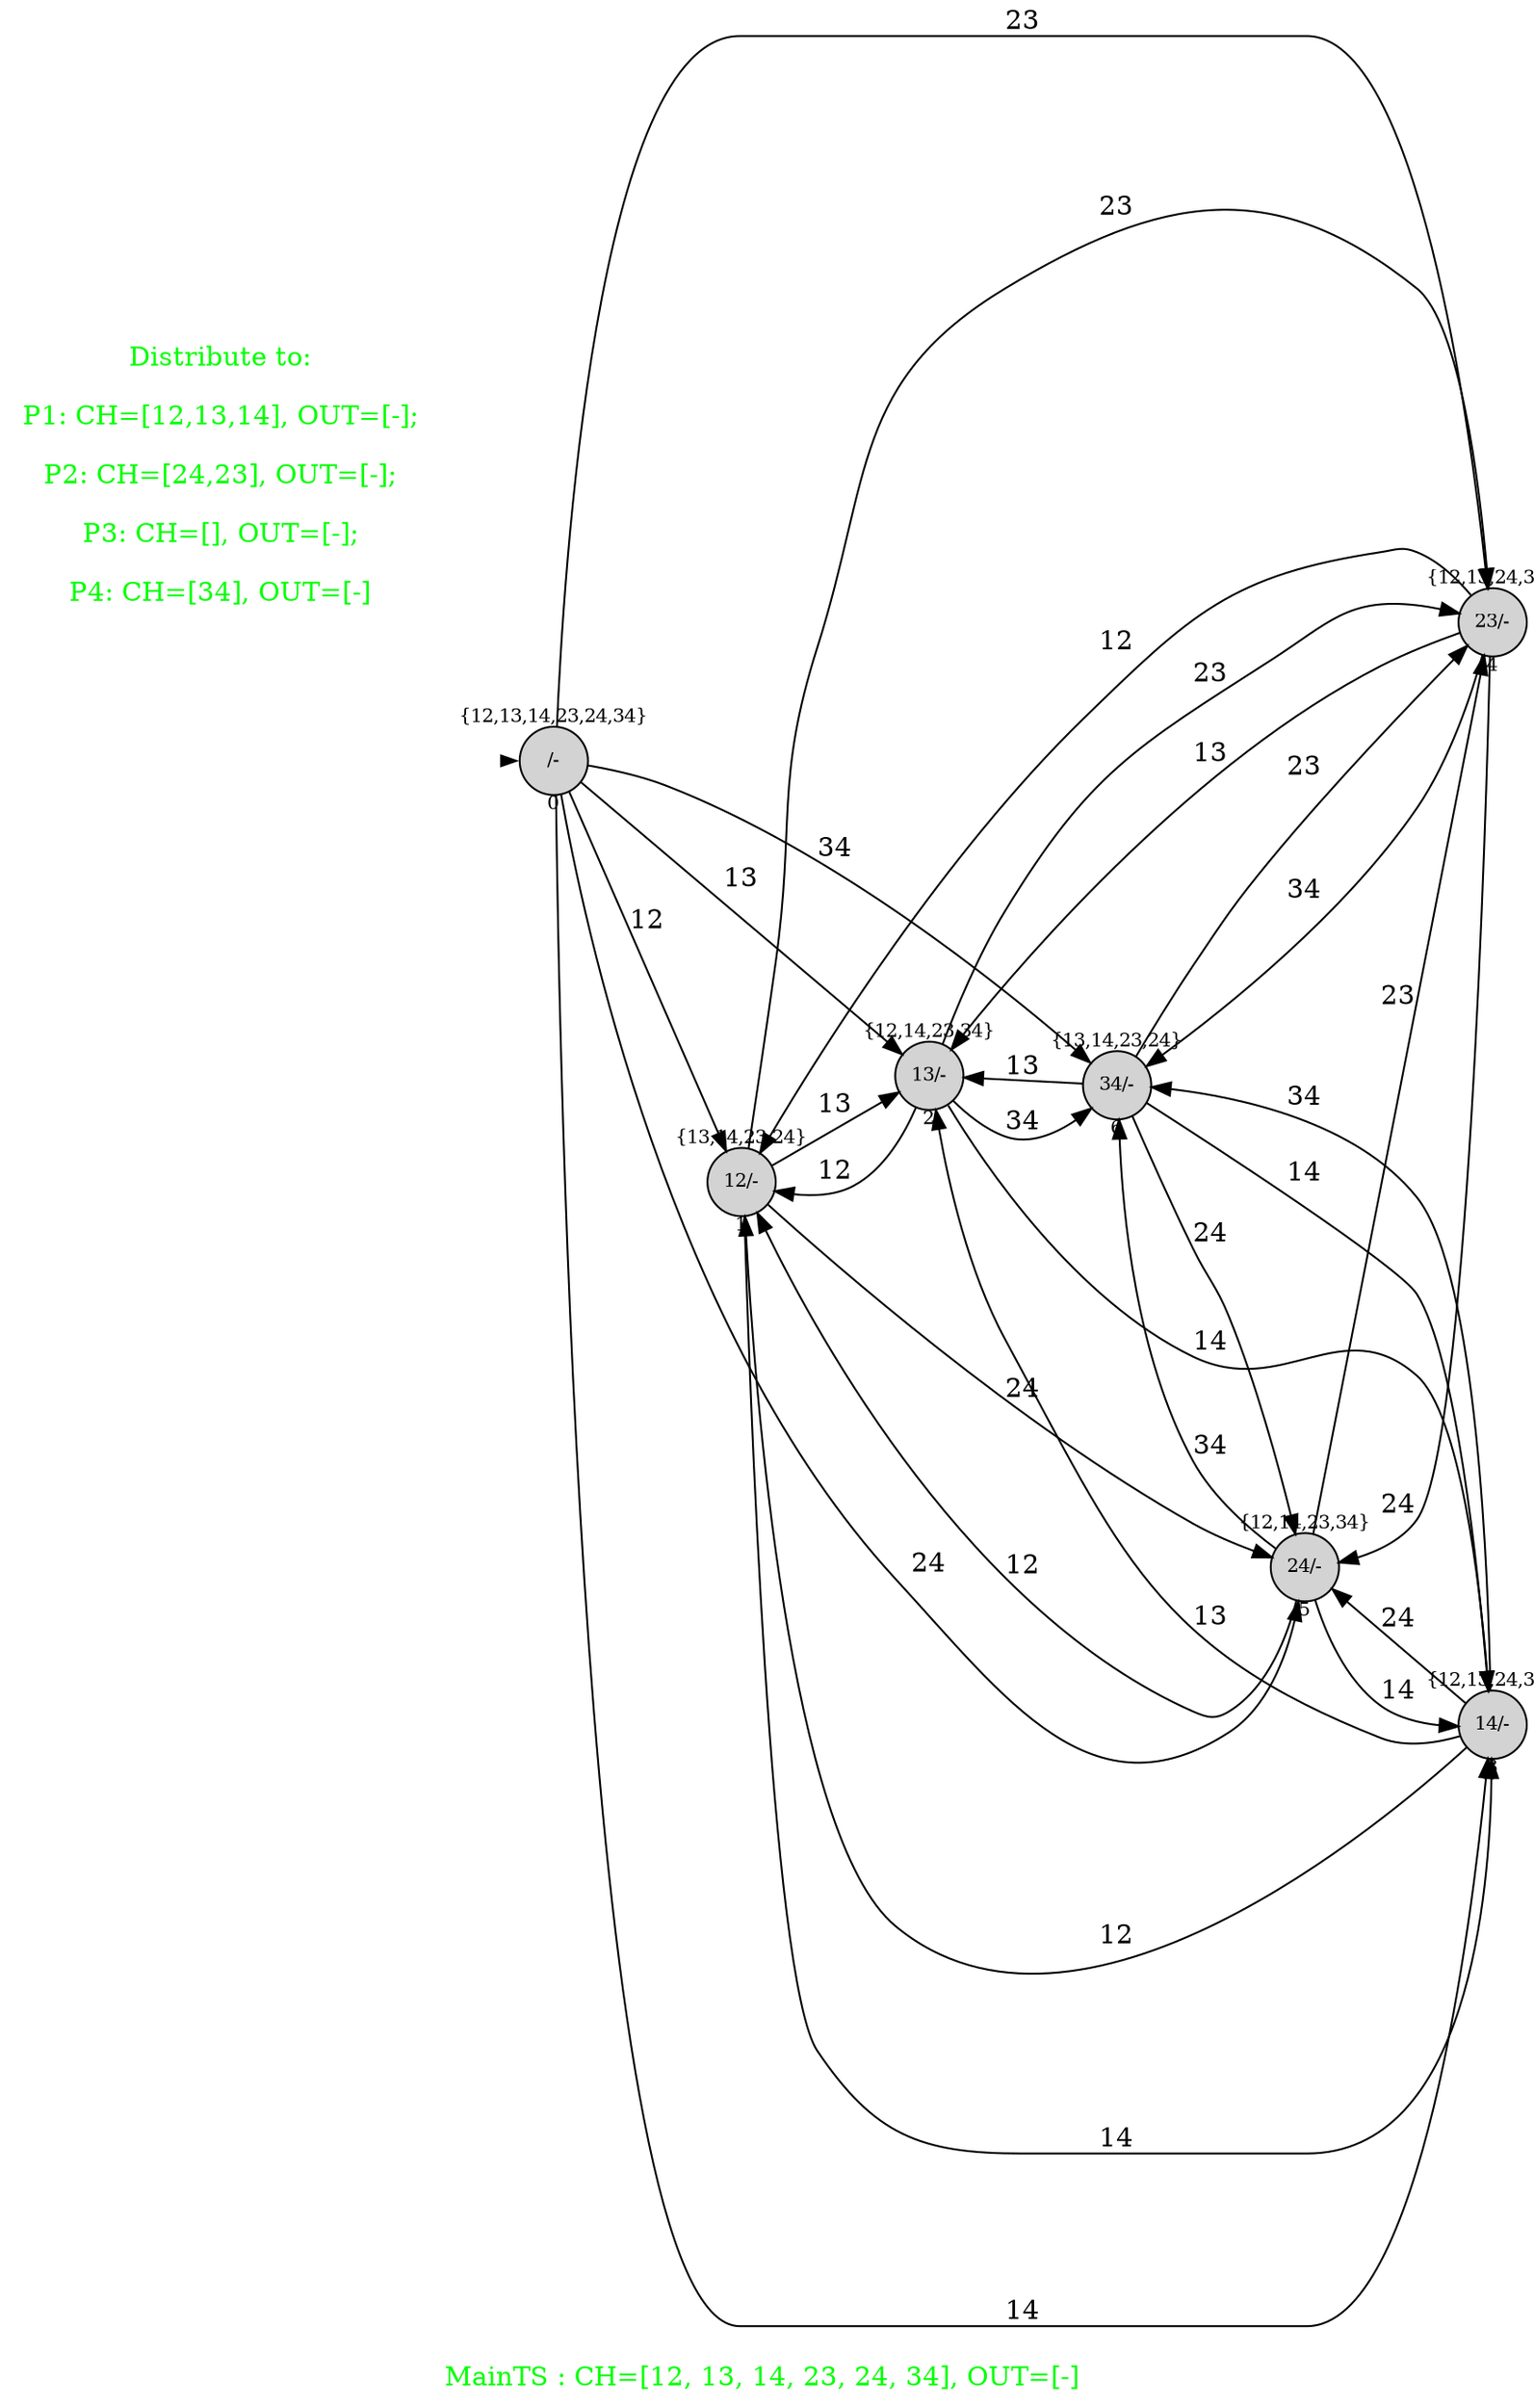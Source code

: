 digraph G {
graph [fontcolor="green",fontsize=14,rankdir=LR,ranksep=0.6,nodesep=0.5,label="
MainTS : CH=[12, 13, 14, 23, 24, 34], OUT=[-] "];

node[shape=circle, style=filled, fixedsize=true, fontsize=10];

init [shape=point,style=invis];
spec [fontcolor="green",fontsize=14,peripheries=0,shape=square,fixedsize=false,style="",label="Distribute to:

P1: CH=[12,13,14], OUT=[-];

P2: CH=[24,23], OUT=[-];

P3: CH=[], OUT=[-];

P4: CH=[34], OUT=[-]"];
	
	0[label="{12,13,14,23,24,34}

/-

0"];

1[label="{13,14,23,24}

12/-

1"];

2[label="{12,14,23,34}

13/-

2"];

3[label="{12,13,24,34}

14/-

3"];

4[label="{12,13,24,34}

23/-

4"];

5[label="{12,14,23,34}

24/-

5"];

6[label="{13,14,23,24}

34/-

6"];

	 init -> 0[penwidth=0,tooltip="initial state"];

	0 -> 1[label="12"];

	0 -> 2[label="13"];

	0 -> 3[label="14"];

	0 -> 4[label="23"];

	0 -> 5[label="24"];

	0 -> 6[label="34"];

	1 -> 2[label="13"];
	1 -> 3[label="14"];
	1 -> 4[label="23"];
	1 -> 5[label="24"];
	3 -> 1[label="12"];
	3 -> 5[label="24"];
	3 -> 6[label="34"];
	3 -> 2[label="13"];
	4 -> 5[label="24"];
	4 -> 6[label="34"];
	4 -> 2[label="13"];
	4 -> 1[label="12"];
	5 -> 1[label="12"];
	5 -> 3[label="14"];
	5 -> 4[label="23"];
	5 -> 6[label="34"];
	2 -> 1[label="12"];
	2 -> 3[label="14"];
	2 -> 4[label="23"];
	2 -> 6[label="34"];
	6 -> 2[label="13"];
	6 -> 3[label="14"];
	6 -> 4[label="23"];
	6 -> 5[label="24"];
}
